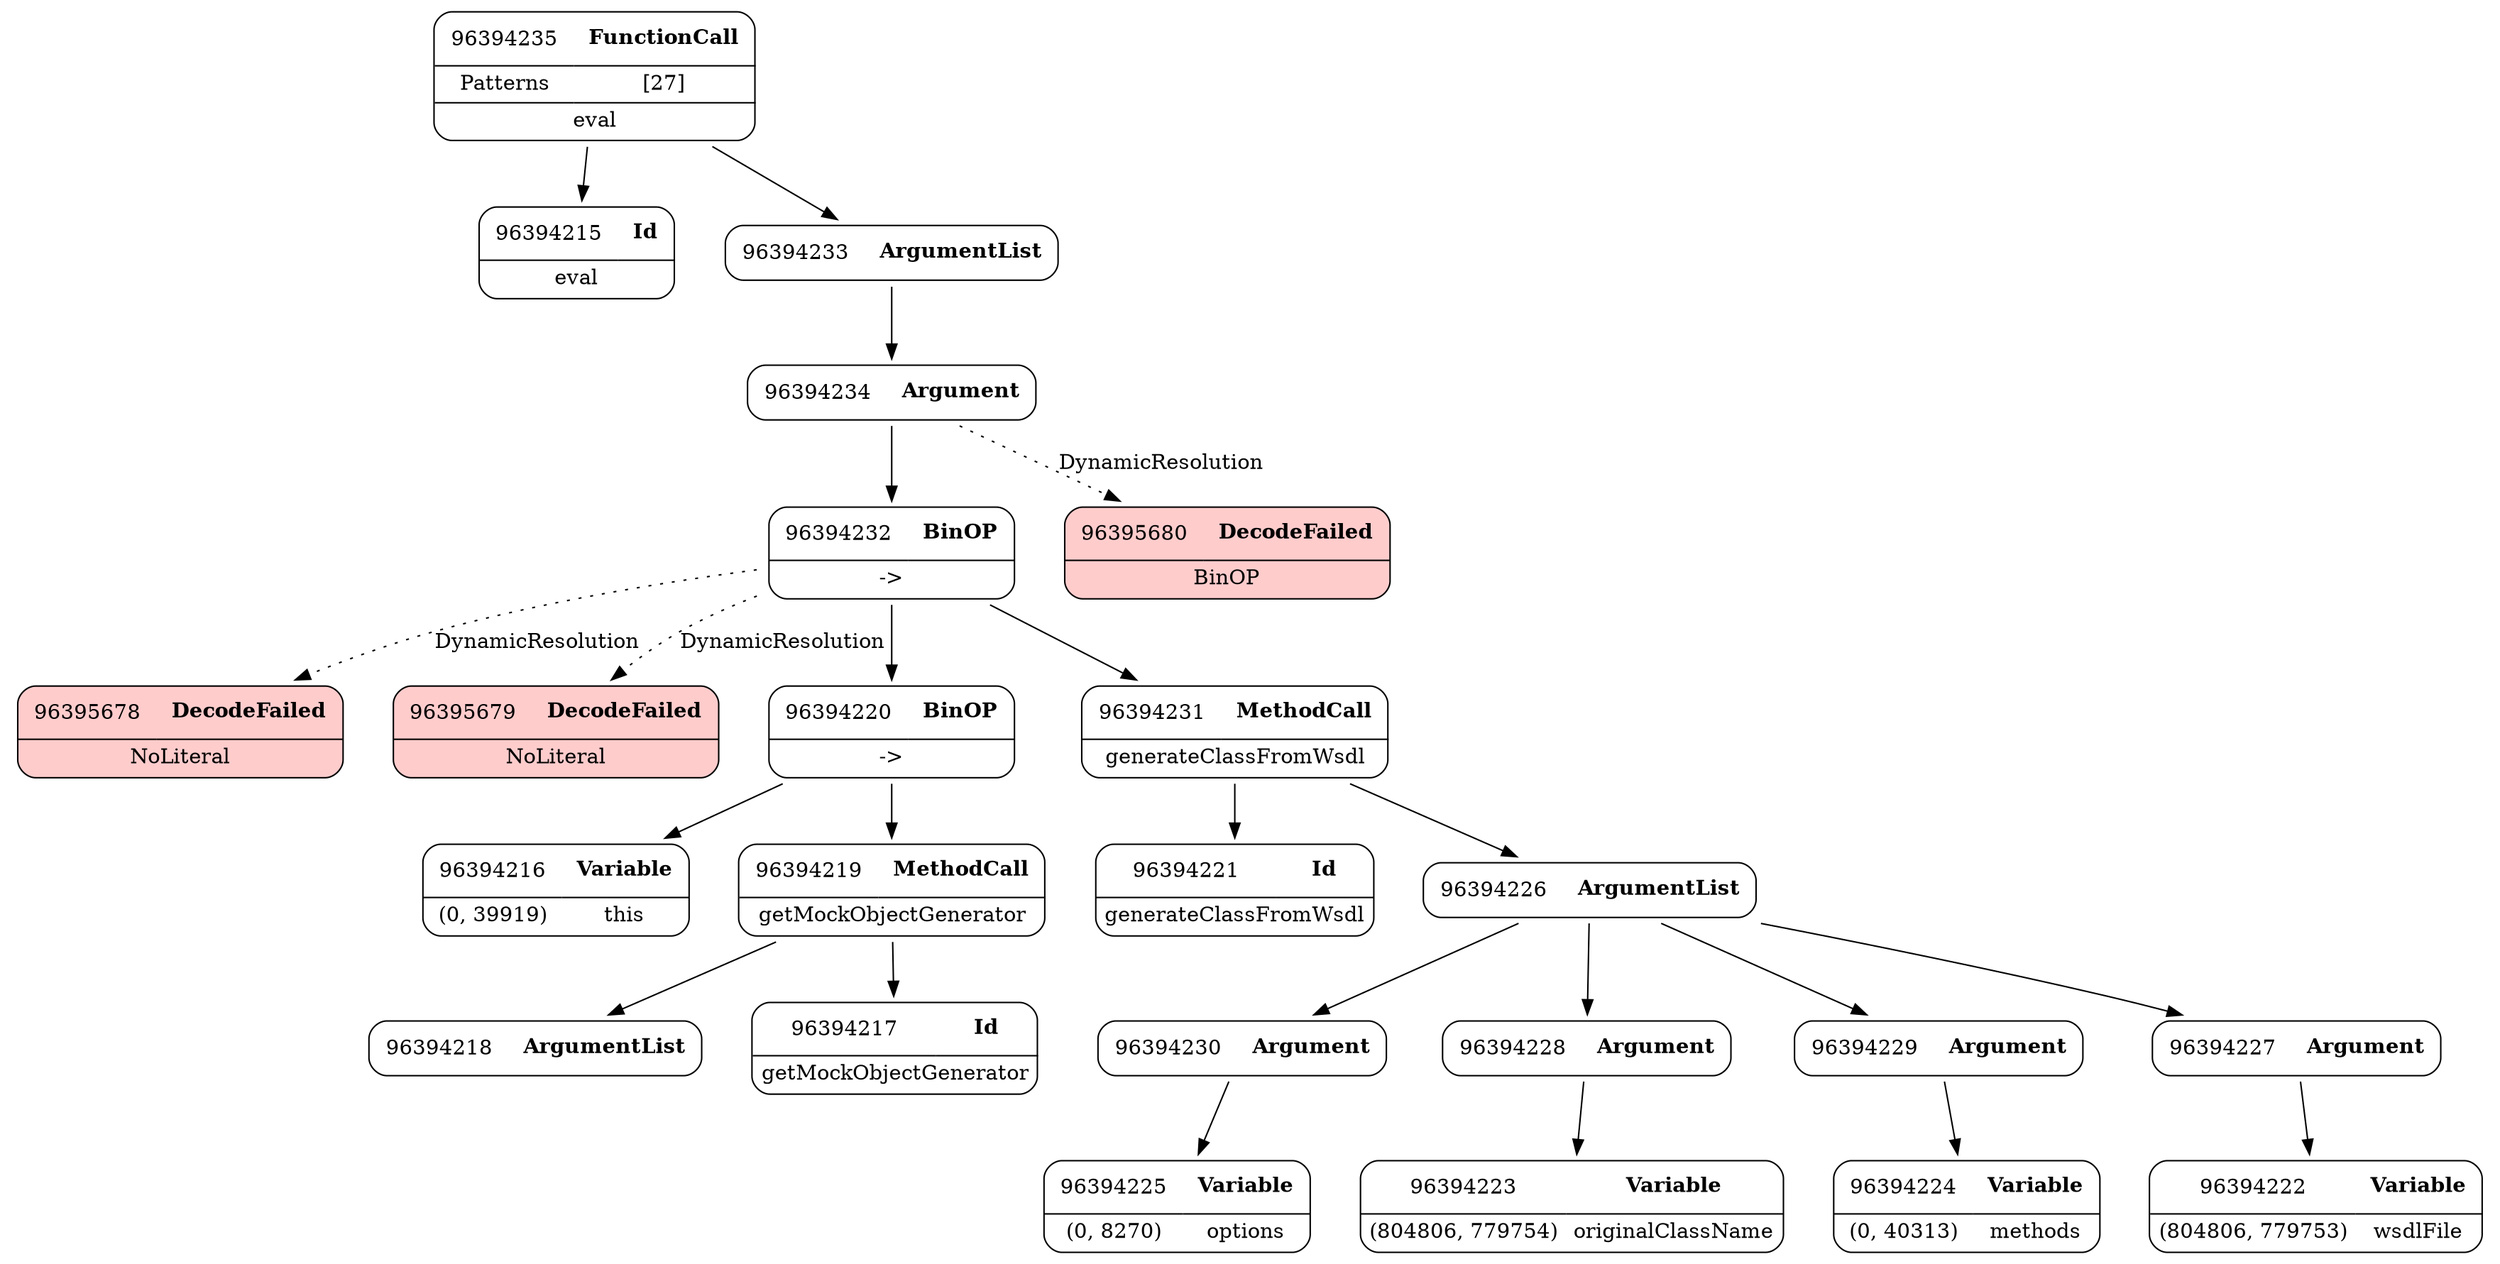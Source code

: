 digraph ast {
node [shape=none];
96395678 [label=<<TABLE border='1' cellspacing='0' cellpadding='10' style='rounded' bgcolor='#FFCCCC' ><TR><TD border='0'>96395678</TD><TD border='0'><B>DecodeFailed</B></TD></TR><HR/><TR><TD border='0' cellpadding='5' colspan='2'>NoLiteral</TD></TR></TABLE>>];
96395679 [label=<<TABLE border='1' cellspacing='0' cellpadding='10' style='rounded' bgcolor='#FFCCCC' ><TR><TD border='0'>96395679</TD><TD border='0'><B>DecodeFailed</B></TD></TR><HR/><TR><TD border='0' cellpadding='5' colspan='2'>NoLiteral</TD></TR></TABLE>>];
96394234 [label=<<TABLE border='1' cellspacing='0' cellpadding='10' style='rounded' ><TR><TD border='0'>96394234</TD><TD border='0'><B>Argument</B></TD></TR></TABLE>>];
96394234 -> 96394232 [weight=2];
96394234 -> 96395680 [style=dotted,label=DynamicResolution];
96394235 [label=<<TABLE border='1' cellspacing='0' cellpadding='10' style='rounded' ><TR><TD border='0'>96394235</TD><TD border='0'><B>FunctionCall</B></TD></TR><HR/><TR><TD border='0' cellpadding='5'>Patterns</TD><TD border='0' cellpadding='5'>[27]</TD></TR><HR/><TR><TD border='0' cellpadding='5' colspan='2'>eval</TD></TR></TABLE>>];
96394235 -> 96394215 [weight=2];
96394235 -> 96394233 [weight=2];
96394232 [label=<<TABLE border='1' cellspacing='0' cellpadding='10' style='rounded' ><TR><TD border='0'>96394232</TD><TD border='0'><B>BinOP</B></TD></TR><HR/><TR><TD border='0' cellpadding='5' colspan='2'>-&gt;</TD></TR></TABLE>>];
96394232 -> 96394220 [weight=2];
96394232 -> 96394231 [weight=2];
96394232 -> 96395678 [style=dotted,label=DynamicResolution];
96394232 -> 96395679 [style=dotted,label=DynamicResolution];
96394233 [label=<<TABLE border='1' cellspacing='0' cellpadding='10' style='rounded' ><TR><TD border='0'>96394233</TD><TD border='0'><B>ArgumentList</B></TD></TR></TABLE>>];
96394233 -> 96394234 [weight=2];
96394230 [label=<<TABLE border='1' cellspacing='0' cellpadding='10' style='rounded' ><TR><TD border='0'>96394230</TD><TD border='0'><B>Argument</B></TD></TR></TABLE>>];
96394230 -> 96394225 [weight=2];
96394231 [label=<<TABLE border='1' cellspacing='0' cellpadding='10' style='rounded' ><TR><TD border='0'>96394231</TD><TD border='0'><B>MethodCall</B></TD></TR><HR/><TR><TD border='0' cellpadding='5' colspan='2'>generateClassFromWsdl</TD></TR></TABLE>>];
96394231 -> 96394221 [weight=2];
96394231 -> 96394226 [weight=2];
96394228 [label=<<TABLE border='1' cellspacing='0' cellpadding='10' style='rounded' ><TR><TD border='0'>96394228</TD><TD border='0'><B>Argument</B></TD></TR></TABLE>>];
96394228 -> 96394223 [weight=2];
96394229 [label=<<TABLE border='1' cellspacing='0' cellpadding='10' style='rounded' ><TR><TD border='0'>96394229</TD><TD border='0'><B>Argument</B></TD></TR></TABLE>>];
96394229 -> 96394224 [weight=2];
96394226 [label=<<TABLE border='1' cellspacing='0' cellpadding='10' style='rounded' ><TR><TD border='0'>96394226</TD><TD border='0'><B>ArgumentList</B></TD></TR></TABLE>>];
96394226 -> 96394227 [weight=2];
96394226 -> 96394228 [weight=2];
96394226 -> 96394229 [weight=2];
96394226 -> 96394230 [weight=2];
96394227 [label=<<TABLE border='1' cellspacing='0' cellpadding='10' style='rounded' ><TR><TD border='0'>96394227</TD><TD border='0'><B>Argument</B></TD></TR></TABLE>>];
96394227 -> 96394222 [weight=2];
96394224 [label=<<TABLE border='1' cellspacing='0' cellpadding='10' style='rounded' ><TR><TD border='0'>96394224</TD><TD border='0'><B>Variable</B></TD></TR><HR/><TR><TD border='0' cellpadding='5'>(0, 40313)</TD><TD border='0' cellpadding='5'>methods</TD></TR></TABLE>>];
96394225 [label=<<TABLE border='1' cellspacing='0' cellpadding='10' style='rounded' ><TR><TD border='0'>96394225</TD><TD border='0'><B>Variable</B></TD></TR><HR/><TR><TD border='0' cellpadding='5'>(0, 8270)</TD><TD border='0' cellpadding='5'>options</TD></TR></TABLE>>];
96394222 [label=<<TABLE border='1' cellspacing='0' cellpadding='10' style='rounded' ><TR><TD border='0'>96394222</TD><TD border='0'><B>Variable</B></TD></TR><HR/><TR><TD border='0' cellpadding='5'>(804806, 779753)</TD><TD border='0' cellpadding='5'>wsdlFile</TD></TR></TABLE>>];
96394223 [label=<<TABLE border='1' cellspacing='0' cellpadding='10' style='rounded' ><TR><TD border='0'>96394223</TD><TD border='0'><B>Variable</B></TD></TR><HR/><TR><TD border='0' cellpadding='5'>(804806, 779754)</TD><TD border='0' cellpadding='5'>originalClassName</TD></TR></TABLE>>];
96394220 [label=<<TABLE border='1' cellspacing='0' cellpadding='10' style='rounded' ><TR><TD border='0'>96394220</TD><TD border='0'><B>BinOP</B></TD></TR><HR/><TR><TD border='0' cellpadding='5' colspan='2'>-&gt;</TD></TR></TABLE>>];
96394220 -> 96394216 [weight=2];
96394220 -> 96394219 [weight=2];
96394221 [label=<<TABLE border='1' cellspacing='0' cellpadding='10' style='rounded' ><TR><TD border='0'>96394221</TD><TD border='0'><B>Id</B></TD></TR><HR/><TR><TD border='0' cellpadding='5' colspan='2'>generateClassFromWsdl</TD></TR></TABLE>>];
96394218 [label=<<TABLE border='1' cellspacing='0' cellpadding='10' style='rounded' ><TR><TD border='0'>96394218</TD><TD border='0'><B>ArgumentList</B></TD></TR></TABLE>>];
96394219 [label=<<TABLE border='1' cellspacing='0' cellpadding='10' style='rounded' ><TR><TD border='0'>96394219</TD><TD border='0'><B>MethodCall</B></TD></TR><HR/><TR><TD border='0' cellpadding='5' colspan='2'>getMockObjectGenerator</TD></TR></TABLE>>];
96394219 -> 96394217 [weight=2];
96394219 -> 96394218 [weight=2];
96394216 [label=<<TABLE border='1' cellspacing='0' cellpadding='10' style='rounded' ><TR><TD border='0'>96394216</TD><TD border='0'><B>Variable</B></TD></TR><HR/><TR><TD border='0' cellpadding='5'>(0, 39919)</TD><TD border='0' cellpadding='5'>this</TD></TR></TABLE>>];
96394217 [label=<<TABLE border='1' cellspacing='0' cellpadding='10' style='rounded' ><TR><TD border='0'>96394217</TD><TD border='0'><B>Id</B></TD></TR><HR/><TR><TD border='0' cellpadding='5' colspan='2'>getMockObjectGenerator</TD></TR></TABLE>>];
96394215 [label=<<TABLE border='1' cellspacing='0' cellpadding='10' style='rounded' ><TR><TD border='0'>96394215</TD><TD border='0'><B>Id</B></TD></TR><HR/><TR><TD border='0' cellpadding='5' colspan='2'>eval</TD></TR></TABLE>>];
96395680 [label=<<TABLE border='1' cellspacing='0' cellpadding='10' style='rounded' bgcolor='#FFCCCC' ><TR><TD border='0'>96395680</TD><TD border='0'><B>DecodeFailed</B></TD></TR><HR/><TR><TD border='0' cellpadding='5' colspan='2'>BinOP</TD></TR></TABLE>>];
}
